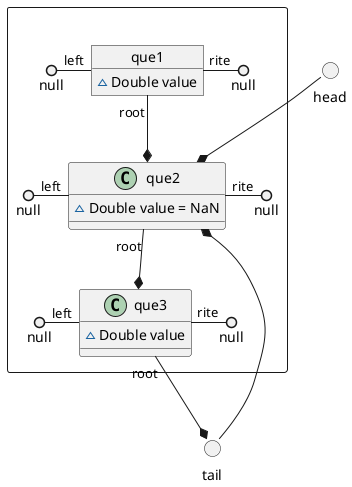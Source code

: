 @startuml

() head
() tail

package " " <<Rectangle>>{

         head --* que2

    object que1{
        ~ Double value
    }
    null ()- "left" que1
        que1 "rite" -() null
        que1 "root" --* que2

    object que2{
        ~ Double value = NaN
    }
        null ()- "left" que2
        que2 "rite" -() null
        que2 "root" --* que3
        que2 *-- tail

    object que3{
        ~ Double value
    }
        null ()- "left" que3
        que3 "rite" -() null
        que3 "root" --* tail
}

@enduml